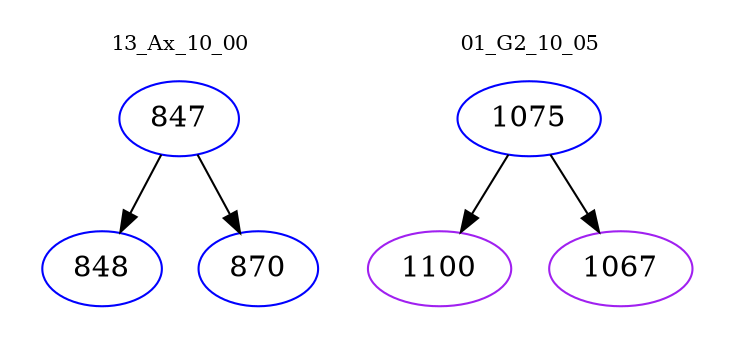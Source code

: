 digraph{
subgraph cluster_0 {
color = white
label = "13_Ax_10_00";
fontsize=10;
T0_847 [label="847", color="blue"]
T0_847 -> T0_848 [color="black"]
T0_848 [label="848", color="blue"]
T0_847 -> T0_870 [color="black"]
T0_870 [label="870", color="blue"]
}
subgraph cluster_1 {
color = white
label = "01_G2_10_05";
fontsize=10;
T1_1075 [label="1075", color="blue"]
T1_1075 -> T1_1100 [color="black"]
T1_1100 [label="1100", color="purple"]
T1_1075 -> T1_1067 [color="black"]
T1_1067 [label="1067", color="purple"]
}
}
